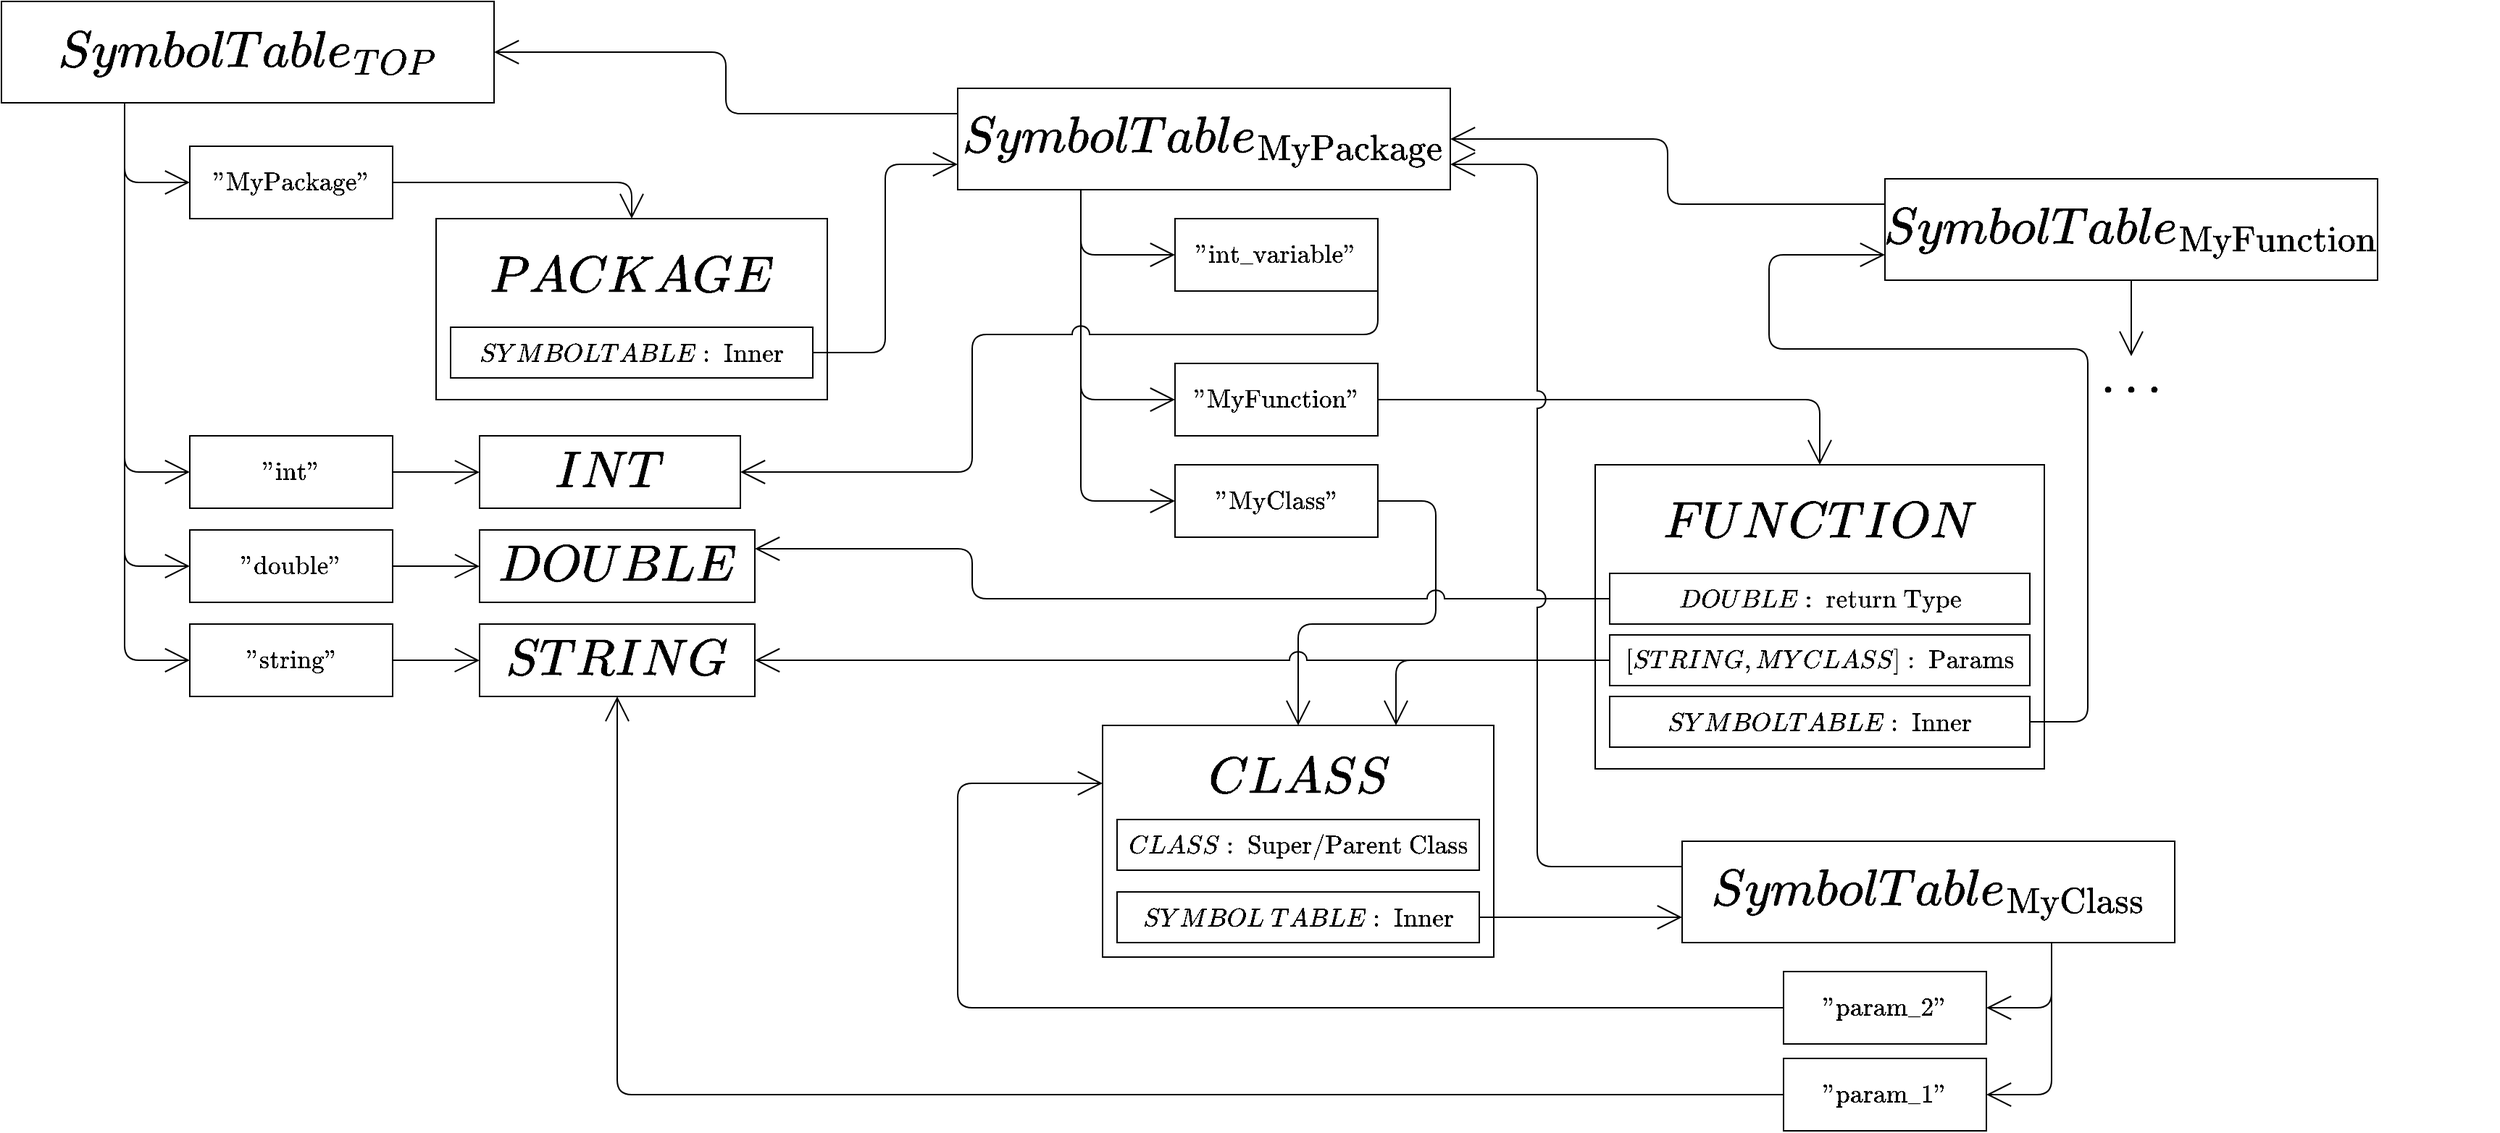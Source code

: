 <mxfile>
    <diagram id="d02eLKMAQ-PI6jUeeWdX" name="Page-1">
        <mxGraphModel dx="1201" dy="1638" grid="1" gridSize="10" guides="1" tooltips="1" connect="1" arrows="1" fold="1" page="1" pageScale="1" pageWidth="850" pageHeight="1100" math="1" shadow="0">
            <root>
                <mxCell id="0"/>
                <mxCell id="1" parent="0"/>
                <mxCell id="63" value="&lt;span&gt;$$INT$$&lt;/span&gt;" style="rounded=0;whiteSpace=wrap;html=1;fontSize=30;fillColor=none;" vertex="1" parent="1">
                    <mxGeometry x="520" y="360" width="180" height="50" as="geometry"/>
                </mxCell>
                <mxCell id="42" value="" style="rounded=0;whiteSpace=wrap;html=1;fontSize=30;fillColor=none;" vertex="1" parent="1">
                    <mxGeometry x="1290" y="380" width="310" height="210" as="geometry"/>
                </mxCell>
                <mxCell id="26" value="$$CLASS$$" style="text;html=1;strokeColor=none;fillColor=none;align=center;verticalAlign=middle;whiteSpace=wrap;rounded=0;fontSize=30;" vertex="1" parent="1">
                    <mxGeometry x="970" y="576" width="230" height="40" as="geometry"/>
                </mxCell>
                <mxCell id="8" style="edgeStyle=orthogonalEdgeStyle;rounded=1;html=1;exitX=0.25;exitY=1;exitDx=0;exitDy=0;entryX=0;entryY=0.5;entryDx=0;entryDy=0;endArrow=open;endFill=0;endSize=15;" edge="1" parent="1" source="KjXer2ZAdIpNC8wcqedP-4" target="7">
                    <mxGeometry relative="1" as="geometry"/>
                </mxCell>
                <mxCell id="65" style="edgeStyle=orthogonalEdgeStyle;rounded=1;html=1;exitX=0.25;exitY=1;exitDx=0;exitDy=0;entryX=0;entryY=0.5;entryDx=0;entryDy=0;endArrow=open;endFill=0;endSize=15;" edge="1" parent="1" source="KjXer2ZAdIpNC8wcqedP-4" target="56">
                    <mxGeometry relative="1" as="geometry"/>
                </mxCell>
                <mxCell id="66" style="edgeStyle=orthogonalEdgeStyle;rounded=1;html=1;exitX=0.25;exitY=1;exitDx=0;exitDy=0;entryX=0;entryY=0.5;entryDx=0;entryDy=0;endArrow=open;endFill=0;endSize=15;" edge="1" parent="1" source="KjXer2ZAdIpNC8wcqedP-4" target="57">
                    <mxGeometry relative="1" as="geometry"/>
                </mxCell>
                <mxCell id="67" style="edgeStyle=orthogonalEdgeStyle;rounded=1;html=1;exitX=0.25;exitY=1;exitDx=0;exitDy=0;entryX=0;entryY=0.5;entryDx=0;entryDy=0;endArrow=open;endFill=0;endSize=15;" edge="1" parent="1" source="KjXer2ZAdIpNC8wcqedP-4" target="58">
                    <mxGeometry relative="1" as="geometry"/>
                </mxCell>
                <mxCell id="KjXer2ZAdIpNC8wcqedP-4" value="$$SymbolTable_{TOP}$$" style="rounded=0;whiteSpace=wrap;html=1;fontSize=30;fillColor=none;" parent="1" vertex="1">
                    <mxGeometry x="190" y="60" width="340" height="70" as="geometry"/>
                </mxCell>
                <mxCell id="20" style="edgeStyle=orthogonalEdgeStyle;rounded=1;html=1;exitX=1;exitY=0.5;exitDx=0;exitDy=0;entryX=0.5;entryY=0;entryDx=0;entryDy=0;endArrow=open;endFill=0;endSize=15;" edge="1" parent="1" source="7" target="18">
                    <mxGeometry relative="1" as="geometry"/>
                </mxCell>
                <mxCell id="7" value="$$\text{&quot;MyPackage&quot;}$$" style="rounded=0;whiteSpace=wrap;html=1;fontSize=15;fillColor=none;" vertex="1" parent="1">
                    <mxGeometry x="320" y="160" width="140" height="50" as="geometry"/>
                </mxCell>
                <mxCell id="22" style="edgeStyle=orthogonalEdgeStyle;rounded=1;html=1;exitX=0;exitY=0.25;exitDx=0;exitDy=0;entryX=1;entryY=0.5;entryDx=0;entryDy=0;endArrow=open;endFill=0;endSize=15;" edge="1" parent="1" source="16" target="KjXer2ZAdIpNC8wcqedP-4">
                    <mxGeometry relative="1" as="geometry"/>
                </mxCell>
                <mxCell id="24" style="edgeStyle=orthogonalEdgeStyle;rounded=1;html=1;exitX=0.25;exitY=1;exitDx=0;exitDy=0;entryX=0;entryY=0.5;entryDx=0;entryDy=0;endArrow=open;endFill=0;endSize=15;" edge="1" parent="1" source="16" target="23">
                    <mxGeometry relative="1" as="geometry"/>
                </mxCell>
                <mxCell id="35" style="edgeStyle=orthogonalEdgeStyle;rounded=1;html=1;exitX=0.25;exitY=1;exitDx=0;exitDy=0;entryX=0;entryY=0.5;entryDx=0;entryDy=0;endArrow=open;endFill=0;endSize=15;" edge="1" parent="1" source="16" target="33">
                    <mxGeometry relative="1" as="geometry"/>
                </mxCell>
                <mxCell id="37" style="edgeStyle=orthogonalEdgeStyle;rounded=1;html=1;exitX=0.25;exitY=1;exitDx=0;exitDy=0;entryX=0;entryY=0.5;entryDx=0;entryDy=0;endArrow=open;endFill=0;endSize=15;" edge="1" parent="1" source="16" target="36">
                    <mxGeometry relative="1" as="geometry"/>
                </mxCell>
                <mxCell id="16" value="$$SymbolTable_{\text{MyPackage}}$$" style="rounded=0;whiteSpace=wrap;html=1;fontSize=30;fillColor=none;" vertex="1" parent="1">
                    <mxGeometry x="850" y="120" width="340" height="70" as="geometry"/>
                </mxCell>
                <mxCell id="17" value="$$PACKAGE$$" style="text;html=1;strokeColor=none;fillColor=none;align=center;verticalAlign=middle;whiteSpace=wrap;rounded=0;fontSize=30;" vertex="1" parent="1">
                    <mxGeometry x="510" y="230" width="230" height="40" as="geometry"/>
                </mxCell>
                <mxCell id="18" value="" style="rounded=0;whiteSpace=wrap;html=1;fontSize=30;fillColor=none;" vertex="1" parent="1">
                    <mxGeometry x="490" y="210" width="270" height="125" as="geometry"/>
                </mxCell>
                <mxCell id="21" style="edgeStyle=orthogonalEdgeStyle;rounded=1;html=1;exitX=1;exitY=0.5;exitDx=0;exitDy=0;entryX=0;entryY=0.75;entryDx=0;entryDy=0;endArrow=open;endFill=0;endSize=15;" edge="1" parent="1" source="19" target="16">
                    <mxGeometry relative="1" as="geometry"/>
                </mxCell>
                <mxCell id="19" value="$$SYMBOLTABLE: \ \text{Inner}$$" style="rounded=0;whiteSpace=wrap;html=1;fontSize=15;fillColor=none;" vertex="1" parent="1">
                    <mxGeometry x="500" y="285" width="250" height="35" as="geometry"/>
                </mxCell>
                <mxCell id="29" style="edgeStyle=orthogonalEdgeStyle;rounded=1;html=1;exitX=1;exitY=0.5;exitDx=0;exitDy=0;endArrow=open;endFill=0;endSize=15;entryX=0.5;entryY=0;entryDx=0;entryDy=0;" edge="1" parent="1" source="23" target="25">
                    <mxGeometry relative="1" as="geometry">
                        <mxPoint x="1350" y="390" as="targetPoint"/>
                        <Array as="points">
                            <mxPoint x="1180" y="405"/>
                            <mxPoint x="1180" y="490"/>
                            <mxPoint x="1085" y="490"/>
                        </Array>
                    </mxGeometry>
                </mxCell>
                <mxCell id="23" value="$$\text{&quot;MyClass&quot;}$$" style="rounded=0;whiteSpace=wrap;html=1;fontSize=15;fillColor=none;" vertex="1" parent="1">
                    <mxGeometry x="1000" y="380" width="140" height="50" as="geometry"/>
                </mxCell>
                <mxCell id="25" value="" style="rounded=0;whiteSpace=wrap;html=1;fontSize=30;fillColor=none;" vertex="1" parent="1">
                    <mxGeometry x="950" y="560" width="270" height="160" as="geometry"/>
                </mxCell>
                <mxCell id="27" value="$$CLASS: \ \text{Super/Parent Class}$$" style="rounded=0;whiteSpace=wrap;html=1;fontSize=15;fillColor=none;" vertex="1" parent="1">
                    <mxGeometry x="960" y="625" width="250" height="35" as="geometry"/>
                </mxCell>
                <mxCell id="50" style="edgeStyle=orthogonalEdgeStyle;rounded=1;html=1;exitX=1;exitY=0.5;exitDx=0;exitDy=0;entryX=0;entryY=0.75;entryDx=0;entryDy=0;endArrow=open;endFill=0;endSize=15;" edge="1" parent="1" source="28" target="49">
                    <mxGeometry relative="1" as="geometry"/>
                </mxCell>
                <mxCell id="28" value="$$SYMBOL \ TABLE: \ \text{Inner}$$" style="rounded=0;whiteSpace=wrap;html=1;fontSize=15;fillColor=none;" vertex="1" parent="1">
                    <mxGeometry x="960" y="675" width="250" height="35" as="geometry"/>
                </mxCell>
                <mxCell id="71" style="edgeStyle=orthogonalEdgeStyle;rounded=1;jumpStyle=arc;jumpSize=12;html=1;exitX=1;exitY=0.5;exitDx=0;exitDy=0;entryX=1;entryY=0.5;entryDx=0;entryDy=0;endArrow=open;endFill=0;endSize=15;" edge="1" parent="1" source="33" target="63">
                    <mxGeometry relative="1" as="geometry">
                        <Array as="points">
                            <mxPoint x="1140" y="290"/>
                            <mxPoint x="860" y="290"/>
                            <mxPoint x="860" y="385"/>
                        </Array>
                    </mxGeometry>
                </mxCell>
                <mxCell id="33" value="$$\text{&quot;int_variable&quot;}$$" style="rounded=0;whiteSpace=wrap;html=1;fontSize=15;fillColor=none;" vertex="1" parent="1">
                    <mxGeometry x="1000" y="210" width="140" height="50" as="geometry"/>
                </mxCell>
                <mxCell id="43" style="edgeStyle=orthogonalEdgeStyle;rounded=1;html=1;exitX=1;exitY=0.5;exitDx=0;exitDy=0;entryX=0.5;entryY=0;entryDx=0;entryDy=0;endArrow=open;endFill=0;endSize=15;" edge="1" parent="1" source="36" target="42">
                    <mxGeometry relative="1" as="geometry"/>
                </mxCell>
                <mxCell id="36" value="$$\text{&quot;MyFunction&quot;}$$" style="rounded=0;whiteSpace=wrap;html=1;fontSize=15;fillColor=none;" vertex="1" parent="1">
                    <mxGeometry x="1000" y="310" width="140" height="50" as="geometry"/>
                </mxCell>
                <mxCell id="38" value="$$FUNCTION$$" style="text;html=1;strokeColor=none;fillColor=none;align=center;verticalAlign=middle;whiteSpace=wrap;rounded=0;fontSize=30;" vertex="1" parent="1">
                    <mxGeometry x="1310" y="400" width="270" height="40" as="geometry"/>
                </mxCell>
                <mxCell id="72" style="edgeStyle=orthogonalEdgeStyle;rounded=1;jumpStyle=arc;jumpSize=12;html=1;exitX=0;exitY=0.5;exitDx=0;exitDy=0;entryX=1;entryY=0.25;entryDx=0;entryDy=0;endArrow=open;endFill=0;endSize=15;" edge="1" parent="1" source="39" target="54">
                    <mxGeometry relative="1" as="geometry">
                        <Array as="points">
                            <mxPoint x="860" y="473"/>
                            <mxPoint x="860" y="438"/>
                            <mxPoint x="710" y="438"/>
                        </Array>
                    </mxGeometry>
                </mxCell>
                <mxCell id="39" value="$$DOUBLE: \ \text{return Type}$$" style="rounded=0;whiteSpace=wrap;html=1;fontSize=15;fillColor=none;" vertex="1" parent="1">
                    <mxGeometry x="1300" y="455" width="290" height="35" as="geometry"/>
                </mxCell>
                <mxCell id="53" style="edgeStyle=orthogonalEdgeStyle;rounded=1;html=1;exitX=0;exitY=0.5;exitDx=0;exitDy=0;entryX=0.75;entryY=0;entryDx=0;entryDy=0;endArrow=open;endFill=0;endSize=15;" edge="1" parent="1" source="40" target="25">
                    <mxGeometry relative="1" as="geometry"/>
                </mxCell>
                <mxCell id="73" style="edgeStyle=orthogonalEdgeStyle;rounded=1;jumpStyle=arc;jumpSize=12;html=1;exitX=0;exitY=0.5;exitDx=0;exitDy=0;endArrow=open;endFill=0;endSize=15;entryX=1;entryY=0.5;entryDx=0;entryDy=0;" edge="1" parent="1" source="40" target="64">
                    <mxGeometry relative="1" as="geometry">
                        <mxPoint x="790" y="520.0" as="targetPoint"/>
                    </mxGeometry>
                </mxCell>
                <mxCell id="40" value="$$[STRING, MYCLASS]: \ \text{Params}$$" style="rounded=0;whiteSpace=wrap;html=1;fontSize=15;fillColor=none;" vertex="1" parent="1">
                    <mxGeometry x="1300" y="497.5" width="290" height="35" as="geometry"/>
                </mxCell>
                <mxCell id="76" style="edgeStyle=orthogonalEdgeStyle;rounded=1;jumpStyle=arc;jumpSize=12;html=1;exitX=1;exitY=0.5;exitDx=0;exitDy=0;entryX=0;entryY=0.75;entryDx=0;entryDy=0;endArrow=open;endFill=0;endSize=15;" edge="1" parent="1" source="41" target="44">
                    <mxGeometry relative="1" as="geometry">
                        <Array as="points">
                            <mxPoint x="1630" y="558"/>
                            <mxPoint x="1630" y="300"/>
                            <mxPoint x="1410" y="300"/>
                            <mxPoint x="1410" y="235"/>
                        </Array>
                    </mxGeometry>
                </mxCell>
                <mxCell id="41" value="$$SYMBOLTABLE: \ \text{Inner}$$" style="rounded=0;whiteSpace=wrap;html=1;fontSize=15;fillColor=none;" vertex="1" parent="1">
                    <mxGeometry x="1300" y="540" width="290" height="35" as="geometry"/>
                </mxCell>
                <mxCell id="48" style="edgeStyle=orthogonalEdgeStyle;rounded=1;html=1;exitX=0.5;exitY=1;exitDx=0;exitDy=0;entryX=0.5;entryY=0;entryDx=0;entryDy=0;endArrow=open;endFill=0;endSize=15;" edge="1" parent="1" source="44" target="47">
                    <mxGeometry relative="1" as="geometry"/>
                </mxCell>
                <mxCell id="75" style="edgeStyle=orthogonalEdgeStyle;rounded=1;jumpStyle=arc;jumpSize=12;html=1;exitX=0;exitY=0.25;exitDx=0;exitDy=0;entryX=1;entryY=0.5;entryDx=0;entryDy=0;endArrow=open;endFill=0;endSize=15;" edge="1" parent="1" source="44" target="16">
                    <mxGeometry relative="1" as="geometry"/>
                </mxCell>
                <mxCell id="44" value="$$SymbolTable_{\text{MyFunction}}$$" style="rounded=0;whiteSpace=wrap;html=1;fontSize=30;fillColor=none;" vertex="1" parent="1">
                    <mxGeometry x="1490" y="182.5" width="340" height="70" as="geometry"/>
                </mxCell>
                <mxCell id="47" value="$$\dots$$" style="text;html=1;strokeColor=none;fillColor=none;align=center;verticalAlign=middle;whiteSpace=wrap;rounded=0;fontSize=30;" vertex="1" parent="1">
                    <mxGeometry x="1630" y="305" width="60" height="30" as="geometry"/>
                </mxCell>
                <mxCell id="77" style="edgeStyle=orthogonalEdgeStyle;rounded=1;jumpStyle=arc;jumpSize=12;html=1;exitX=0;exitY=0.25;exitDx=0;exitDy=0;entryX=1;entryY=0.75;entryDx=0;entryDy=0;endArrow=open;endFill=0;endSize=15;" edge="1" parent="1" source="49" target="16">
                    <mxGeometry relative="1" as="geometry">
                        <Array as="points">
                            <mxPoint x="1250" y="658"/>
                            <mxPoint x="1250" y="173"/>
                        </Array>
                    </mxGeometry>
                </mxCell>
                <mxCell id="82" style="edgeStyle=orthogonalEdgeStyle;rounded=1;jumpStyle=arc;jumpSize=12;html=1;exitX=0.75;exitY=1;exitDx=0;exitDy=0;entryX=1;entryY=0.5;entryDx=0;entryDy=0;endArrow=open;endFill=0;endSize=15;" edge="1" parent="1" source="49" target="78">
                    <mxGeometry relative="1" as="geometry"/>
                </mxCell>
                <mxCell id="83" style="edgeStyle=orthogonalEdgeStyle;rounded=1;jumpStyle=arc;jumpSize=12;html=1;exitX=0.75;exitY=1;exitDx=0;exitDy=0;entryX=1;entryY=0.5;entryDx=0;entryDy=0;endArrow=open;endFill=0;endSize=15;" edge="1" parent="1" source="49" target="79">
                    <mxGeometry relative="1" as="geometry"/>
                </mxCell>
                <mxCell id="49" value="$$SymbolTable_{\text{MyClass}}$$" style="rounded=0;whiteSpace=wrap;html=1;fontSize=30;fillColor=none;" vertex="1" parent="1">
                    <mxGeometry x="1350" y="640" width="340" height="70" as="geometry"/>
                </mxCell>
                <mxCell id="54" value="&lt;span&gt;$$DOUBLE$$&lt;/span&gt;" style="rounded=0;whiteSpace=wrap;html=1;fontSize=30;fillColor=none;" vertex="1" parent="1">
                    <mxGeometry x="520" y="425" width="190" height="50" as="geometry"/>
                </mxCell>
                <mxCell id="55" style="edgeStyle=orthogonalEdgeStyle;html=1;exitX=1;exitY=0.5;exitDx=0;exitDy=0;fontSize=15;endArrow=open;endFill=0;endSize=15;" edge="1" parent="1" source="56">
                    <mxGeometry relative="1" as="geometry">
                        <mxPoint x="520" y="385.138" as="targetPoint"/>
                    </mxGeometry>
                </mxCell>
                <mxCell id="56" value="$$\text{&quot;int&quot;}$$" style="rounded=0;whiteSpace=wrap;html=1;fontSize=15;fillColor=none;" vertex="1" parent="1">
                    <mxGeometry x="320" y="360" width="140" height="50" as="geometry"/>
                </mxCell>
                <mxCell id="57" value="$$\text{&quot;double&quot;}$$" style="rounded=0;whiteSpace=wrap;html=1;fontSize=15;fillColor=none;" vertex="1" parent="1">
                    <mxGeometry x="320" y="425" width="140" height="50" as="geometry"/>
                </mxCell>
                <mxCell id="58" value="$$\text{&quot;string&quot;}$$" style="rounded=0;whiteSpace=wrap;html=1;fontSize=15;fillColor=none;" vertex="1" parent="1">
                    <mxGeometry x="320" y="490" width="140" height="50" as="geometry"/>
                </mxCell>
                <mxCell id="59" style="edgeStyle=orthogonalEdgeStyle;html=1;fontSize=15;endArrow=open;endFill=0;endSize=15;" edge="1" parent="1">
                    <mxGeometry relative="1" as="geometry">
                        <mxPoint x="520" y="450.138" as="targetPoint"/>
                        <mxPoint x="460" y="450" as="sourcePoint"/>
                        <Array as="points">
                            <mxPoint x="510" y="450"/>
                            <mxPoint x="510" y="450"/>
                        </Array>
                    </mxGeometry>
                </mxCell>
                <mxCell id="60" style="edgeStyle=orthogonalEdgeStyle;html=1;fontSize=15;endArrow=open;endFill=0;endSize=15;" edge="1" parent="1">
                    <mxGeometry relative="1" as="geometry">
                        <mxPoint x="520" y="515.138" as="targetPoint"/>
                        <mxPoint x="460" y="515" as="sourcePoint"/>
                        <Array as="points">
                            <mxPoint x="510" y="515"/>
                            <mxPoint x="510" y="515"/>
                        </Array>
                    </mxGeometry>
                </mxCell>
                <mxCell id="64" value="$$STRING$$" style="rounded=0;whiteSpace=wrap;html=1;fontSize=30;fillColor=none;" vertex="1" parent="1">
                    <mxGeometry x="520" y="490" width="190" height="50" as="geometry"/>
                </mxCell>
                <mxCell id="87" style="edgeStyle=orthogonalEdgeStyle;rounded=1;jumpStyle=arc;jumpSize=12;html=1;exitX=0;exitY=0.5;exitDx=0;exitDy=0;entryX=0;entryY=0.25;entryDx=0;entryDy=0;endArrow=open;endFill=0;endSize=15;" edge="1" parent="1" source="78" target="25">
                    <mxGeometry relative="1" as="geometry">
                        <Array as="points">
                            <mxPoint x="850" y="755"/>
                            <mxPoint x="850" y="600"/>
                        </Array>
                    </mxGeometry>
                </mxCell>
                <mxCell id="78" value="$$\text{&quot;param_2&quot;}$$" style="rounded=0;whiteSpace=wrap;html=1;fontSize=15;fillColor=none;" vertex="1" parent="1">
                    <mxGeometry x="1420" y="730" width="140" height="50" as="geometry"/>
                </mxCell>
                <mxCell id="86" style="edgeStyle=orthogonalEdgeStyle;rounded=1;jumpStyle=arc;jumpSize=12;html=1;exitX=0;exitY=0.5;exitDx=0;exitDy=0;entryX=0.5;entryY=1;entryDx=0;entryDy=0;endArrow=open;endFill=0;endSize=15;" edge="1" parent="1" source="79" target="64">
                    <mxGeometry relative="1" as="geometry"/>
                </mxCell>
                <mxCell id="79" value="$$\text{&quot;param_1&quot;}$$" style="rounded=0;whiteSpace=wrap;html=1;fontSize=15;fillColor=none;" vertex="1" parent="1">
                    <mxGeometry x="1420" y="790" width="140" height="50" as="geometry"/>
                </mxCell>
            </root>
        </mxGraphModel>
    </diagram>
</mxfile>